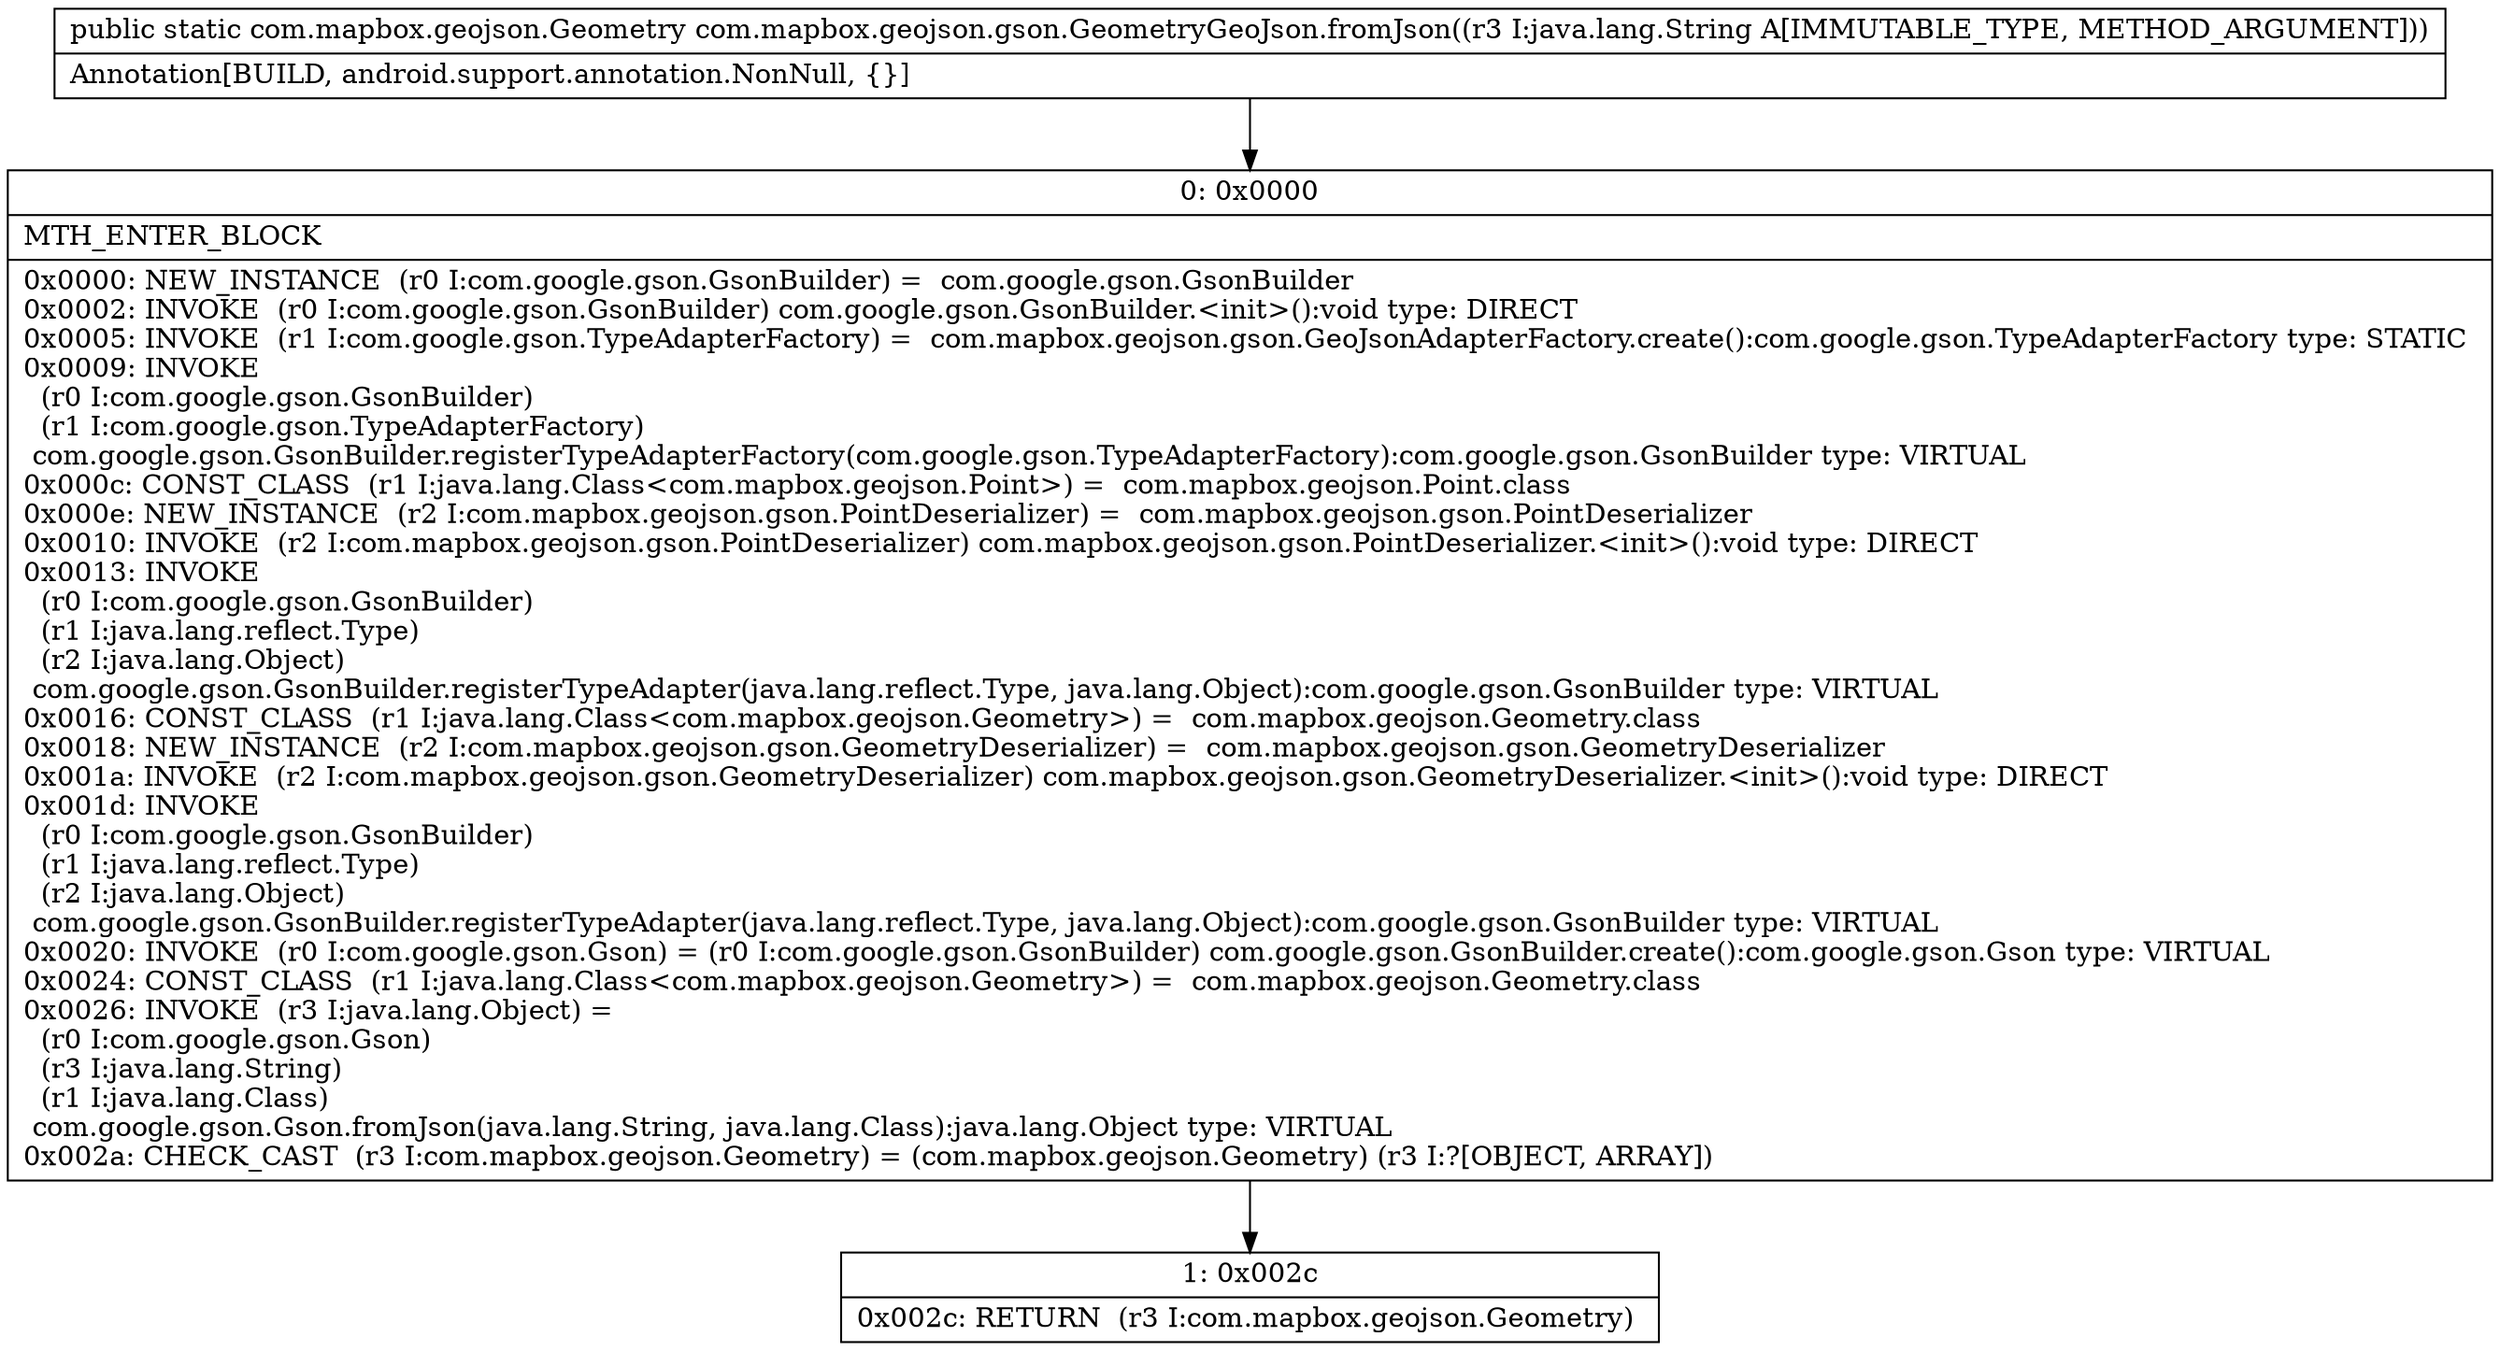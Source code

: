 digraph "CFG forcom.mapbox.geojson.gson.GeometryGeoJson.fromJson(Ljava\/lang\/String;)Lcom\/mapbox\/geojson\/Geometry;" {
Node_0 [shape=record,label="{0\:\ 0x0000|MTH_ENTER_BLOCK\l|0x0000: NEW_INSTANCE  (r0 I:com.google.gson.GsonBuilder) =  com.google.gson.GsonBuilder \l0x0002: INVOKE  (r0 I:com.google.gson.GsonBuilder) com.google.gson.GsonBuilder.\<init\>():void type: DIRECT \l0x0005: INVOKE  (r1 I:com.google.gson.TypeAdapterFactory) =  com.mapbox.geojson.gson.GeoJsonAdapterFactory.create():com.google.gson.TypeAdapterFactory type: STATIC \l0x0009: INVOKE  \l  (r0 I:com.google.gson.GsonBuilder)\l  (r1 I:com.google.gson.TypeAdapterFactory)\l com.google.gson.GsonBuilder.registerTypeAdapterFactory(com.google.gson.TypeAdapterFactory):com.google.gson.GsonBuilder type: VIRTUAL \l0x000c: CONST_CLASS  (r1 I:java.lang.Class\<com.mapbox.geojson.Point\>) =  com.mapbox.geojson.Point.class \l0x000e: NEW_INSTANCE  (r2 I:com.mapbox.geojson.gson.PointDeserializer) =  com.mapbox.geojson.gson.PointDeserializer \l0x0010: INVOKE  (r2 I:com.mapbox.geojson.gson.PointDeserializer) com.mapbox.geojson.gson.PointDeserializer.\<init\>():void type: DIRECT \l0x0013: INVOKE  \l  (r0 I:com.google.gson.GsonBuilder)\l  (r1 I:java.lang.reflect.Type)\l  (r2 I:java.lang.Object)\l com.google.gson.GsonBuilder.registerTypeAdapter(java.lang.reflect.Type, java.lang.Object):com.google.gson.GsonBuilder type: VIRTUAL \l0x0016: CONST_CLASS  (r1 I:java.lang.Class\<com.mapbox.geojson.Geometry\>) =  com.mapbox.geojson.Geometry.class \l0x0018: NEW_INSTANCE  (r2 I:com.mapbox.geojson.gson.GeometryDeserializer) =  com.mapbox.geojson.gson.GeometryDeserializer \l0x001a: INVOKE  (r2 I:com.mapbox.geojson.gson.GeometryDeserializer) com.mapbox.geojson.gson.GeometryDeserializer.\<init\>():void type: DIRECT \l0x001d: INVOKE  \l  (r0 I:com.google.gson.GsonBuilder)\l  (r1 I:java.lang.reflect.Type)\l  (r2 I:java.lang.Object)\l com.google.gson.GsonBuilder.registerTypeAdapter(java.lang.reflect.Type, java.lang.Object):com.google.gson.GsonBuilder type: VIRTUAL \l0x0020: INVOKE  (r0 I:com.google.gson.Gson) = (r0 I:com.google.gson.GsonBuilder) com.google.gson.GsonBuilder.create():com.google.gson.Gson type: VIRTUAL \l0x0024: CONST_CLASS  (r1 I:java.lang.Class\<com.mapbox.geojson.Geometry\>) =  com.mapbox.geojson.Geometry.class \l0x0026: INVOKE  (r3 I:java.lang.Object) = \l  (r0 I:com.google.gson.Gson)\l  (r3 I:java.lang.String)\l  (r1 I:java.lang.Class)\l com.google.gson.Gson.fromJson(java.lang.String, java.lang.Class):java.lang.Object type: VIRTUAL \l0x002a: CHECK_CAST  (r3 I:com.mapbox.geojson.Geometry) = (com.mapbox.geojson.Geometry) (r3 I:?[OBJECT, ARRAY]) \l}"];
Node_1 [shape=record,label="{1\:\ 0x002c|0x002c: RETURN  (r3 I:com.mapbox.geojson.Geometry) \l}"];
MethodNode[shape=record,label="{public static com.mapbox.geojson.Geometry com.mapbox.geojson.gson.GeometryGeoJson.fromJson((r3 I:java.lang.String A[IMMUTABLE_TYPE, METHOD_ARGUMENT]))  | Annotation[BUILD, android.support.annotation.NonNull, \{\}]\l}"];
MethodNode -> Node_0;
Node_0 -> Node_1;
}

